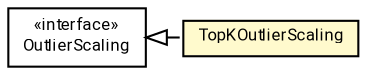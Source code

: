 #!/usr/local/bin/dot
#
# Class diagram 
# Generated by UMLGraph version R5_7_2-60-g0e99a6 (http://www.spinellis.gr/umlgraph/)
#

digraph G {
	graph [fontnames="svg"]
	edge [fontname="Roboto",fontsize=7,labelfontname="Roboto",labelfontsize=7,color="black"];
	node [fontname="Roboto",fontcolor="black",fontsize=8,shape=plaintext,margin=0,width=0,height=0];
	nodesep=0.15;
	ranksep=0.25;
	rankdir=LR;
	// de.lmu.ifi.dbs.elki.utilities.scaling.outlier.OutlierScaling
	c10281442 [label=<<table title="de.lmu.ifi.dbs.elki.utilities.scaling.outlier.OutlierScaling" border="0" cellborder="1" cellspacing="0" cellpadding="2" href="OutlierScaling.html" target="_parent">
		<tr><td><table border="0" cellspacing="0" cellpadding="1">
		<tr><td align="center" balign="center"> &#171;interface&#187; </td></tr>
		<tr><td align="center" balign="center"> <font face="Roboto">OutlierScaling</font> </td></tr>
		</table></td></tr>
		</table>>, URL="OutlierScaling.html"];
	// de.lmu.ifi.dbs.elki.utilities.scaling.outlier.TopKOutlierScaling
	c10281453 [label=<<table title="de.lmu.ifi.dbs.elki.utilities.scaling.outlier.TopKOutlierScaling" border="0" cellborder="1" cellspacing="0" cellpadding="2" bgcolor="lemonChiffon" href="TopKOutlierScaling.html" target="_parent">
		<tr><td><table border="0" cellspacing="0" cellpadding="1">
		<tr><td align="center" balign="center"> <font face="Roboto">TopKOutlierScaling</font> </td></tr>
		</table></td></tr>
		</table>>, URL="TopKOutlierScaling.html"];
	// de.lmu.ifi.dbs.elki.utilities.scaling.outlier.TopKOutlierScaling implements de.lmu.ifi.dbs.elki.utilities.scaling.outlier.OutlierScaling
	c10281442 -> c10281453 [arrowtail=empty,style=dashed,dir=back,weight=9];
}

